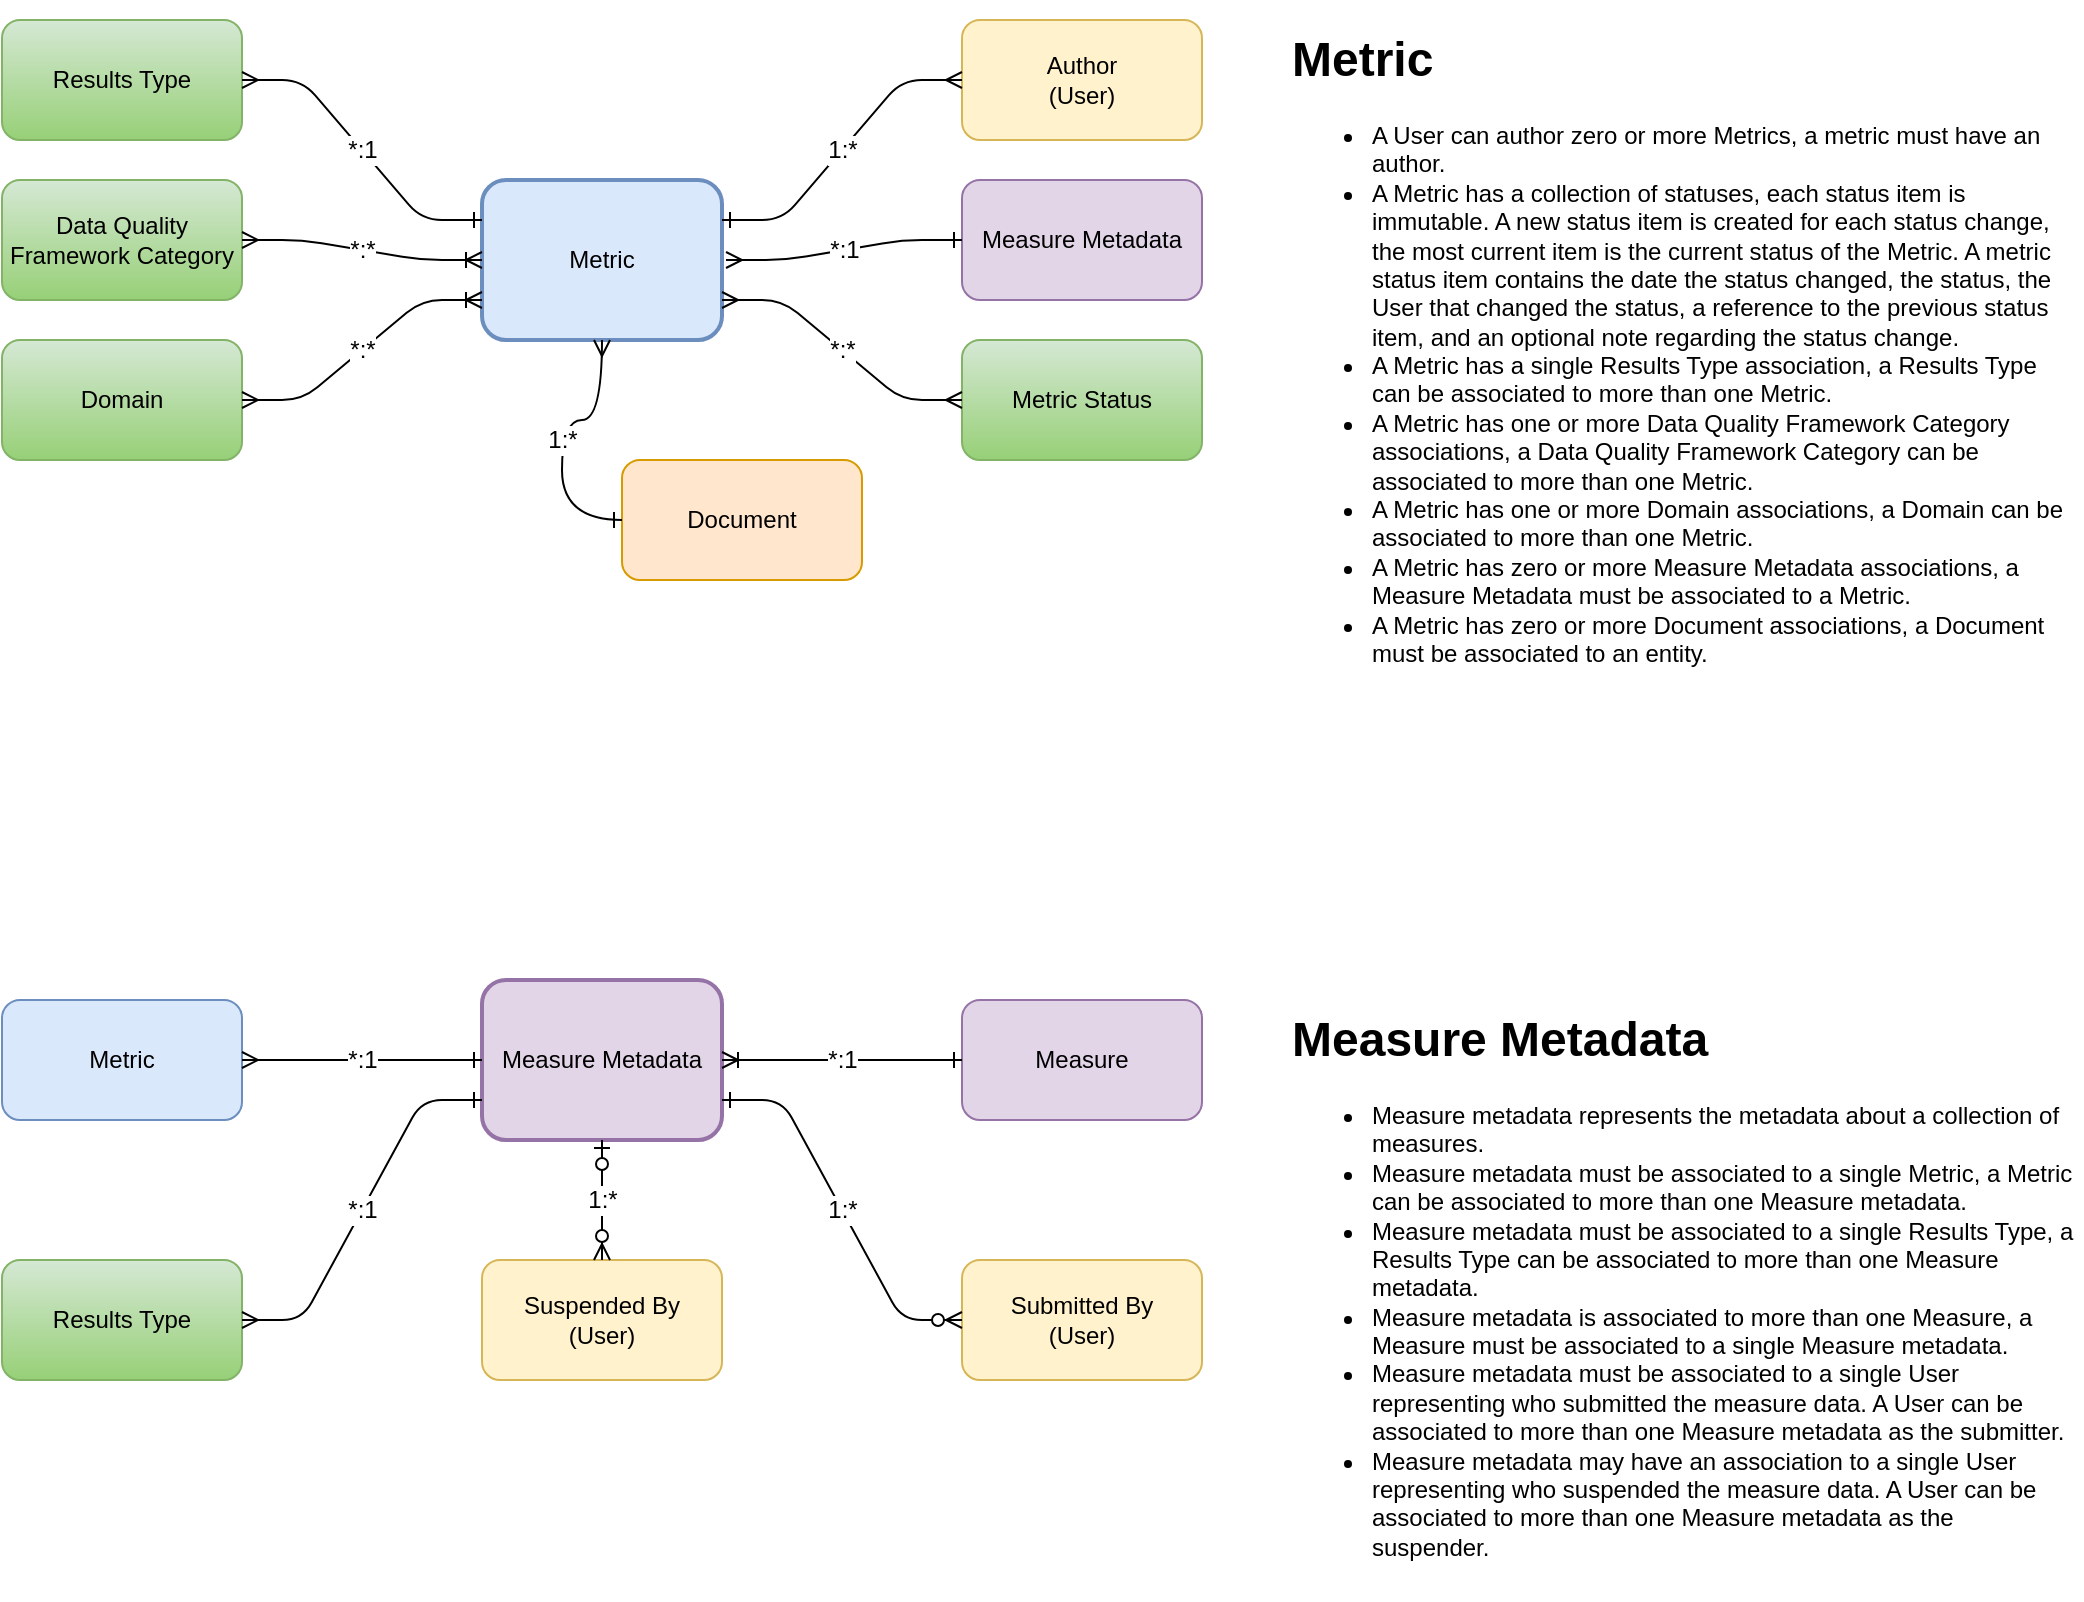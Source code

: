 <mxfile version="12.1.3" type="device" pages="1"><diagram name="Page-1" id="e56a1550-8fbb-45ad-956c-1786394a9013"><mxGraphModel dx="2048" dy="1091" grid="1" gridSize="10" guides="1" tooltips="1" connect="1" arrows="1" fold="1" page="1" pageScale="1" pageWidth="1100" pageHeight="850" background="#ffffff" math="0" shadow="0"><root><mxCell id="0"/><mxCell id="1" parent="0"/><mxCell id="QqlLUchTjw2orqKQMBN6-16" value="Metric" style="rounded=1;whiteSpace=wrap;html=1;fillColor=#dae8fc;strokeColor=#6c8ebf;strokeWidth=2;" parent="1" vertex="1"><mxGeometry x="280" y="120" width="120" height="80" as="geometry"/></mxCell><mxCell id="QqlLUchTjw2orqKQMBN6-17" value="Results Type" style="rounded=1;whiteSpace=wrap;html=1;gradientColor=#97d077;fillColor=#d5e8d4;strokeColor=#82b366;" parent="1" vertex="1"><mxGeometry x="40" y="40" width="120" height="60" as="geometry"/></mxCell><mxCell id="QqlLUchTjw2orqKQMBN6-18" value="Data Quality Framework Category" style="rounded=1;whiteSpace=wrap;html=1;gradientColor=#97d077;fillColor=#d5e8d4;strokeColor=#82b366;" parent="1" vertex="1"><mxGeometry x="40" y="120" width="120" height="60" as="geometry"/></mxCell><mxCell id="QqlLUchTjw2orqKQMBN6-19" value="Domain" style="rounded=1;whiteSpace=wrap;html=1;gradientColor=#97d077;fillColor=#d5e8d4;strokeColor=#82b366;" parent="1" vertex="1"><mxGeometry x="40" y="200" width="120" height="60" as="geometry"/></mxCell><mxCell id="QqlLUchTjw2orqKQMBN6-20" value="Metric Status" style="rounded=1;whiteSpace=wrap;html=1;gradientColor=#97d077;fillColor=#d5e8d4;strokeColor=#82b366;" parent="1" vertex="1"><mxGeometry x="520" y="200" width="120" height="60" as="geometry"/></mxCell><mxCell id="QqlLUchTjw2orqKQMBN6-21" value="Measure Metadata" style="rounded=1;whiteSpace=wrap;html=1;fillColor=#e1d5e7;strokeColor=#9673a6;" parent="1" vertex="1"><mxGeometry x="520" y="120" width="120" height="60" as="geometry"/></mxCell><mxCell id="QqlLUchTjw2orqKQMBN6-22" value="Author&lt;br&gt;(User)" style="rounded=1;whiteSpace=wrap;html=1;fillColor=#fff2cc;strokeColor=#d6b656;" parent="1" vertex="1"><mxGeometry x="520" y="40" width="120" height="60" as="geometry"/></mxCell><mxCell id="kvxJ3q5qvAev8YQUTJCp-5" value="*:1" style="edgeStyle=entityRelationEdgeStyle;fontSize=12;html=1;endArrow=ERone;exitX=1;exitY=0.5;exitDx=0;exitDy=0;entryX=0;entryY=0.25;entryDx=0;entryDy=0;endFill=0;startArrow=ERmany;startFill=0;" parent="1" source="QqlLUchTjw2orqKQMBN6-17" target="QqlLUchTjw2orqKQMBN6-16" edge="1"><mxGeometry width="100" height="100" relative="1" as="geometry"><mxPoint x="290" y="-20" as="sourcePoint"/><mxPoint x="190" y="80" as="targetPoint"/></mxGeometry></mxCell><mxCell id="kvxJ3q5qvAev8YQUTJCp-6" value="*:*" style="edgeStyle=entityRelationEdgeStyle;fontSize=12;html=1;endArrow=ERoneToMany;startArrow=ERmany;exitX=1;exitY=0.5;exitDx=0;exitDy=0;entryX=0;entryY=0.5;entryDx=0;entryDy=0;endFill=0;" parent="1" source="QqlLUchTjw2orqKQMBN6-18" target="QqlLUchTjw2orqKQMBN6-16" edge="1"><mxGeometry width="100" height="100" relative="1" as="geometry"><mxPoint x="170" y="230" as="sourcePoint"/><mxPoint x="270" y="130" as="targetPoint"/></mxGeometry></mxCell><mxCell id="kvxJ3q5qvAev8YQUTJCp-7" value="*:*" style="edgeStyle=entityRelationEdgeStyle;fontSize=12;html=1;endArrow=ERoneToMany;startArrow=ERmany;exitX=1;exitY=0.5;exitDx=0;exitDy=0;entryX=0;entryY=0.75;entryDx=0;entryDy=0;endFill=0;" parent="1" source="QqlLUchTjw2orqKQMBN6-19" target="QqlLUchTjw2orqKQMBN6-16" edge="1"><mxGeometry width="100" height="100" relative="1" as="geometry"><mxPoint x="180" y="230" as="sourcePoint"/><mxPoint x="300" y="240" as="targetPoint"/></mxGeometry></mxCell><mxCell id="kvxJ3q5qvAev8YQUTJCp-8" value="1:*" style="edgeStyle=entityRelationEdgeStyle;fontSize=12;html=1;endArrow=ERmany;exitX=1;exitY=0.25;exitDx=0;exitDy=0;entryX=0;entryY=0.5;entryDx=0;entryDy=0;endFill=0;startArrow=ERone;startFill=0;" parent="1" source="QqlLUchTjw2orqKQMBN6-16" target="QqlLUchTjw2orqKQMBN6-22" edge="1"><mxGeometry width="100" height="100" relative="1" as="geometry"><mxPoint x="450" y="30" as="sourcePoint"/><mxPoint x="570" y="100" as="targetPoint"/></mxGeometry></mxCell><mxCell id="kvxJ3q5qvAev8YQUTJCp-9" value="*:1" style="edgeStyle=entityRelationEdgeStyle;fontSize=12;html=1;endArrow=ERone;endFill=0;startArrow=ERmany;startFill=0;entryX=0;entryY=0.5;entryDx=0;entryDy=0;entryPerimeter=0;" parent="1" target="QqlLUchTjw2orqKQMBN6-21" edge="1"><mxGeometry width="100" height="100" relative="1" as="geometry"><mxPoint x="402" y="160" as="sourcePoint"/><mxPoint x="510" y="150" as="targetPoint"/></mxGeometry></mxCell><mxCell id="kvxJ3q5qvAev8YQUTJCp-10" value="*:*" style="edgeStyle=entityRelationEdgeStyle;fontSize=12;html=1;endArrow=ERmany;exitX=1;exitY=0.75;exitDx=0;exitDy=0;entryX=0;entryY=0.5;entryDx=0;entryDy=0;endFill=0;startArrow=ERmany;startFill=0;" parent="1" source="QqlLUchTjw2orqKQMBN6-16" target="QqlLUchTjw2orqKQMBN6-20" edge="1"><mxGeometry width="100" height="100" relative="1" as="geometry"><mxPoint x="350" y="290" as="sourcePoint"/><mxPoint x="470" y="220" as="targetPoint"/></mxGeometry></mxCell><mxCell id="QMDpdUM1m82LW__fV8C8-1" value="Measure Metadata" style="rounded=1;whiteSpace=wrap;html=1;fillColor=#e1d5e7;strokeColor=#9673a6;strokeWidth=2;" parent="1" vertex="1"><mxGeometry x="280" y="520" width="120" height="80" as="geometry"/></mxCell><mxCell id="QMDpdUM1m82LW__fV8C8-2" value="Metric" style="rounded=1;whiteSpace=wrap;html=1;fillColor=#dae8fc;strokeColor=#6c8ebf;" parent="1" vertex="1"><mxGeometry x="40" y="530" width="120" height="60" as="geometry"/></mxCell><mxCell id="QMDpdUM1m82LW__fV8C8-3" value="Results Type" style="rounded=1;whiteSpace=wrap;html=1;gradientColor=#97d077;fillColor=#d5e8d4;strokeColor=#82b366;" parent="1" vertex="1"><mxGeometry x="40" y="660" width="120" height="60" as="geometry"/></mxCell><mxCell id="QMDpdUM1m82LW__fV8C8-4" value="Measure" style="rounded=1;whiteSpace=wrap;html=1;fillColor=#e1d5e7;strokeColor=#9673a6;" parent="1" vertex="1"><mxGeometry x="520" y="530" width="120" height="60" as="geometry"/></mxCell><mxCell id="QMDpdUM1m82LW__fV8C8-5" value="Suspended By&lt;br&gt;(User)" style="rounded=1;whiteSpace=wrap;html=1;fillColor=#fff2cc;strokeColor=#d6b656;" parent="1" vertex="1"><mxGeometry x="280" y="660" width="120" height="60" as="geometry"/></mxCell><mxCell id="QMDpdUM1m82LW__fV8C8-6" value="Submitted By&lt;br&gt;(User)" style="rounded=1;whiteSpace=wrap;html=1;fillColor=#fff2cc;strokeColor=#d6b656;" parent="1" vertex="1"><mxGeometry x="520" y="660" width="120" height="60" as="geometry"/></mxCell><mxCell id="QMDpdUM1m82LW__fV8C8-7" value="*:1" style="edgeStyle=entityRelationEdgeStyle;fontSize=12;html=1;endArrow=ERone;entryX=0;entryY=0.5;entryDx=0;entryDy=0;exitX=1;exitY=0.5;exitDx=0;exitDy=0;startArrow=ERoneToMany;startFill=0;endFill=0;" parent="1" source="QMDpdUM1m82LW__fV8C8-1" target="QMDpdUM1m82LW__fV8C8-4" edge="1"><mxGeometry width="100" height="100" relative="1" as="geometry"><mxPoint x="40" y="840" as="sourcePoint"/><mxPoint x="140" y="740" as="targetPoint"/></mxGeometry></mxCell><mxCell id="QMDpdUM1m82LW__fV8C8-8" value="*:1" style="edgeStyle=entityRelationEdgeStyle;fontSize=12;html=1;endArrow=ERone;entryX=0;entryY=0.5;entryDx=0;entryDy=0;exitX=1;exitY=0.5;exitDx=0;exitDy=0;startArrow=ERmany;startFill=0;endFill=0;" parent="1" source="QMDpdUM1m82LW__fV8C8-2" target="QMDpdUM1m82LW__fV8C8-1" edge="1"><mxGeometry width="100" height="100" relative="1" as="geometry"><mxPoint x="150.19" y="499.793" as="sourcePoint"/><mxPoint x="230.19" y="499.793" as="targetPoint"/></mxGeometry></mxCell><mxCell id="QMDpdUM1m82LW__fV8C8-9" value="*:1" style="edgeStyle=entityRelationEdgeStyle;fontSize=12;html=1;endArrow=ERone;entryX=0;entryY=0.75;entryDx=0;entryDy=0;startArrow=ERmany;startFill=0;endFill=0;" parent="1" source="QMDpdUM1m82LW__fV8C8-3" target="QMDpdUM1m82LW__fV8C8-1" edge="1"><mxGeometry width="100" height="100" relative="1" as="geometry"><mxPoint x="136" y="630" as="sourcePoint"/><mxPoint x="249.69" y="569.793" as="targetPoint"/></mxGeometry></mxCell><mxCell id="QMDpdUM1m82LW__fV8C8-10" value="1:*" style="fontSize=12;html=1;endArrow=ERzeroToMany;exitX=0.5;exitY=1;exitDx=0;exitDy=0;entryX=0.5;entryY=0;entryDx=0;entryDy=0;endFill=1;startArrow=ERzeroToOne;startFill=1;" parent="1" source="QMDpdUM1m82LW__fV8C8-1" target="QMDpdUM1m82LW__fV8C8-5" edge="1"><mxGeometry width="100" height="100" relative="1" as="geometry"><mxPoint x="690" y="670" as="sourcePoint"/><mxPoint x="390" y="640" as="targetPoint"/></mxGeometry></mxCell><mxCell id="QMDpdUM1m82LW__fV8C8-11" value="1:*" style="edgeStyle=entityRelationEdgeStyle;fontSize=12;html=1;endArrow=ERzeroToMany;startArrow=ERone;startFill=0;endFill=1;exitX=1;exitY=0.75;exitDx=0;exitDy=0;entryX=0;entryY=0.5;entryDx=0;entryDy=0;" parent="1" source="QMDpdUM1m82LW__fV8C8-1" target="QMDpdUM1m82LW__fV8C8-6" edge="1"><mxGeometry width="100" height="100" relative="1" as="geometry"><mxPoint x="670" y="690.0" as="sourcePoint"/><mxPoint x="750" y="760" as="targetPoint"/></mxGeometry></mxCell><mxCell id="FVrHWjm8Xj2nH1_6UlKE-1" value="&lt;h1&gt;Metric&lt;/h1&gt;&lt;div&gt;&lt;ul&gt;&lt;li&gt;A User can author zero or more Metrics, a metric must have an author.&lt;/li&gt;&lt;li&gt;A Metric has a collection of statuses, each status item is immutable. A new status item is created for each status change, the most current item is the current status of the Metric. A metric status item contains the date the status changed, the status, the User that changed the status, a reference to the previous status item, and an optional note regarding the status change.&amp;nbsp;&lt;/li&gt;&lt;li&gt;A Metric has a single Results Type association, a Results Type can be associated to more than one Metric.&lt;/li&gt;&lt;li&gt;A Metric has one or more Data Quality Framework Category associations, a Data Quality Framework Category can be associated to more than one Metric.&lt;/li&gt;&lt;li&gt;A Metric has one or more Domain associations, a Domain can be associated to more than one Metric.&lt;/li&gt;&lt;li&gt;A Metric has zero or more Measure Metadata associations, a Measure Metadata must be associated to a Metric.&lt;/li&gt;&lt;li&gt;A Metric has zero or more Document associations, a Document must be associated to an entity.&lt;/li&gt;&lt;/ul&gt;&lt;/div&gt;" style="text;html=1;strokeColor=none;fillColor=none;spacing=5;spacingTop=-20;whiteSpace=wrap;overflow=hidden;rounded=0;" parent="1" vertex="1"><mxGeometry x="680" y="40" width="400" height="330" as="geometry"/></mxCell><mxCell id="FVrHWjm8Xj2nH1_6UlKE-2" value="&lt;h1&gt;Measure Metadata&lt;/h1&gt;&lt;p&gt;&lt;/p&gt;&lt;ul&gt;&lt;li&gt;Measure metadata represents the metadata about a collection of measures.&lt;/li&gt;&lt;li&gt;Measure metadata must be associated to a single Metric, a Metric can be associated to more than one Measure metadata.&lt;/li&gt;&lt;li&gt;Measure metadata must be associated to a single Results Type, a Results Type can be associated to more than one Measure metadata.&lt;/li&gt;&lt;li&gt;Measure metadata is associated to more than one Measure, a Measure must be associated to a single Measure metadata.&lt;/li&gt;&lt;li&gt;Measure metadata must be associated to a single User representing who submitted the measure data. A User can be associated to more than one Measure metadata as the submitter.&lt;/li&gt;&lt;li&gt;Measure metadata may have an association to a single User representing who suspended the measure data. A User can be associated to more than one Measure metadata as the suspender.&lt;/li&gt;&lt;/ul&gt;&lt;p&gt;&lt;/p&gt;" style="text;html=1;strokeColor=none;fillColor=none;spacing=5;spacingTop=-20;whiteSpace=wrap;overflow=hidden;rounded=0;" parent="1" vertex="1"><mxGeometry x="680" y="530" width="400" height="300" as="geometry"/></mxCell><mxCell id="vIA4meQDjb5_6giCcy19-1" value="Document" style="rounded=1;whiteSpace=wrap;html=1;fillColor=#ffe6cc;strokeColor=#d79b00;" vertex="1" parent="1"><mxGeometry x="350" y="260" width="120" height="60" as="geometry"/></mxCell><mxCell id="vIA4meQDjb5_6giCcy19-2" value="1:*" style="edgeStyle=orthogonalEdgeStyle;fontSize=12;html=1;endArrow=ERone;entryX=0;entryY=0.5;entryDx=0;entryDy=0;endFill=0;startArrow=ERmany;startFill=0;exitX=0.5;exitY=1;exitDx=0;exitDy=0;curved=1;" edge="1" parent="1" source="QqlLUchTjw2orqKQMBN6-16" target="vIA4meQDjb5_6giCcy19-1"><mxGeometry width="100" height="100" relative="1" as="geometry"><mxPoint x="230" y="290" as="sourcePoint"/><mxPoint x="190" y="320" as="targetPoint"/><Array as="points"><mxPoint x="340" y="240"/><mxPoint x="320" y="240"/><mxPoint x="320" y="290"/></Array></mxGeometry></mxCell></root></mxGraphModel></diagram></mxfile>